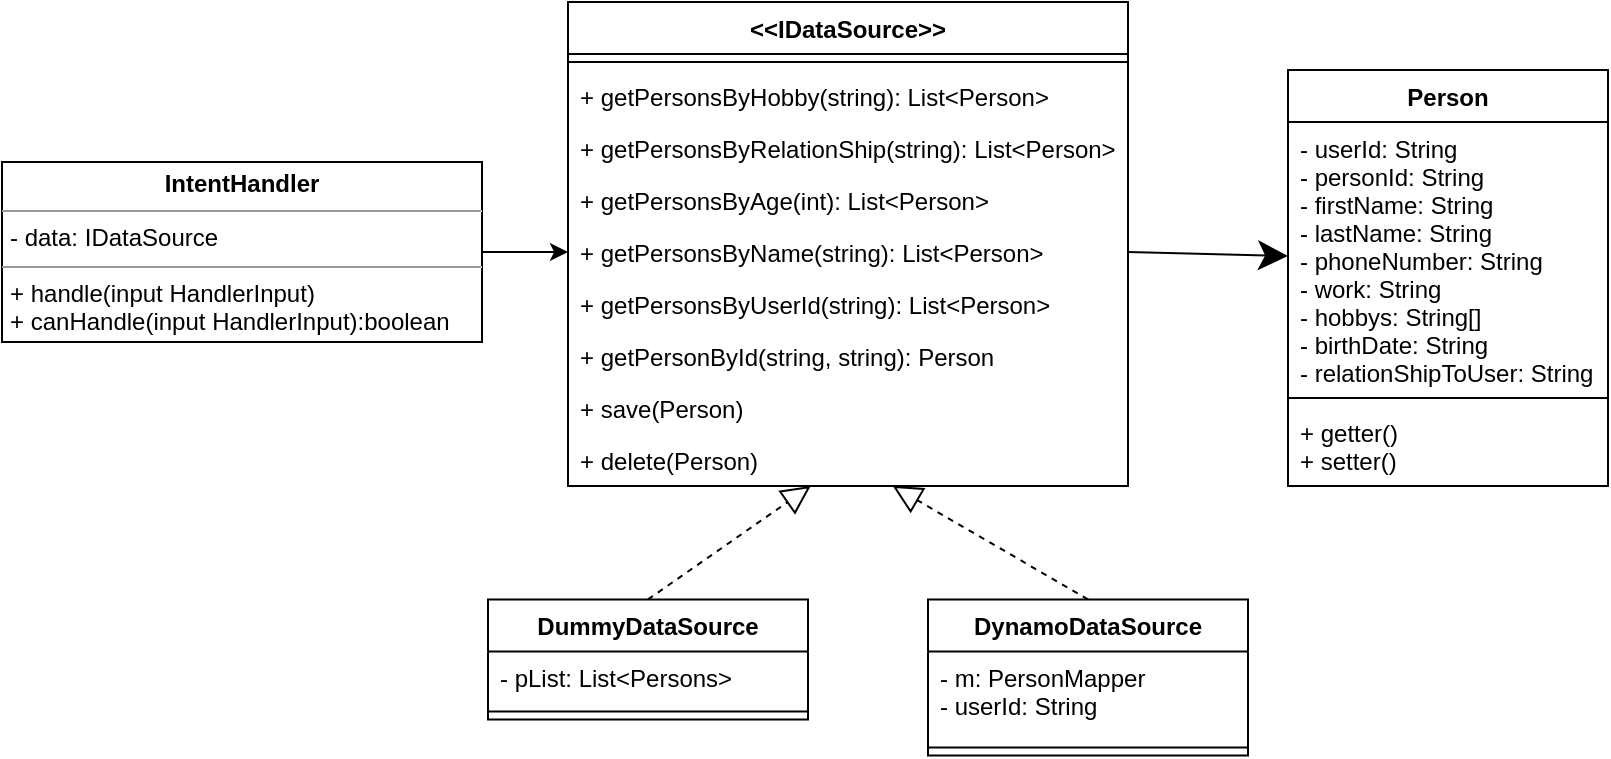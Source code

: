 <mxfile version="12.5.4" type="device"><diagram id="gYc6ZY4h9-O4L6xOXc4G" name="Page-1"><mxGraphModel dx="211" dy="548" grid="1" gridSize="10" guides="1" tooltips="1" connect="1" arrows="1" fold="1" page="1" pageScale="1" pageWidth="827" pageHeight="1169" math="0" shadow="0"><root><mxCell id="0"/><mxCell id="1" parent="0"/><mxCell id="l-KYPR7X9qkGiWEsqkQE-1" value="&lt;p style=&quot;margin: 0px ; margin-top: 4px ; text-align: center&quot;&gt;&lt;b&gt;IntentHandler&lt;/b&gt;&lt;/p&gt;&lt;hr size=&quot;1&quot;&gt;&lt;p style=&quot;margin: 0px ; margin-left: 4px&quot;&gt;- data: IDataSource&lt;/p&gt;&lt;hr size=&quot;1&quot;&gt;&lt;p style=&quot;margin: 0px ; margin-left: 4px&quot;&gt;+ handle(input HandlerInput)&lt;/p&gt;&lt;p style=&quot;margin: 0px ; margin-left: 4px&quot;&gt;+ canHandle(input HandlerInput):boolean&lt;/p&gt;" style="verticalAlign=top;align=left;overflow=fill;fontSize=12;fontFamily=Helvetica;html=1;" vertex="1" parent="1"><mxGeometry x="839" y="476" width="240" height="90" as="geometry"/></mxCell><mxCell id="l-KYPR7X9qkGiWEsqkQE-17" value="&lt;&lt;IDataSource&gt;&gt;" style="swimlane;fontStyle=1;align=center;verticalAlign=top;childLayout=stackLayout;horizontal=1;startSize=26;horizontalStack=0;resizeParent=1;resizeParentMax=0;resizeLast=0;collapsible=1;marginBottom=0;" vertex="1" parent="1"><mxGeometry x="1122" y="396" width="280" height="242" as="geometry"/></mxCell><mxCell id="l-KYPR7X9qkGiWEsqkQE-18" value="" style="line;strokeWidth=1;fillColor=none;align=left;verticalAlign=middle;spacingTop=-1;spacingLeft=3;spacingRight=3;rotatable=0;labelPosition=right;points=[];portConstraint=eastwest;" vertex="1" parent="l-KYPR7X9qkGiWEsqkQE-17"><mxGeometry y="26" width="280" height="8" as="geometry"/></mxCell><mxCell id="l-KYPR7X9qkGiWEsqkQE-19" value="+ getPersonsByHobby(string): List&lt;Person&gt;" style="text;strokeColor=none;fillColor=none;align=left;verticalAlign=top;spacingLeft=4;spacingRight=4;overflow=hidden;rotatable=0;points=[[0,0.5],[1,0.5]];portConstraint=eastwest;" vertex="1" parent="l-KYPR7X9qkGiWEsqkQE-17"><mxGeometry y="34" width="280" height="26" as="geometry"/></mxCell><mxCell id="l-KYPR7X9qkGiWEsqkQE-20" value="+ getPersonsByRelationShip(string): List&lt;Person&gt;" style="text;strokeColor=none;fillColor=none;align=left;verticalAlign=top;spacingLeft=4;spacingRight=4;overflow=hidden;rotatable=0;points=[[0,0.5],[1,0.5]];portConstraint=eastwest;" vertex="1" parent="l-KYPR7X9qkGiWEsqkQE-17"><mxGeometry y="60" width="280" height="26" as="geometry"/></mxCell><mxCell id="l-KYPR7X9qkGiWEsqkQE-21" value="+ getPersonsByAge(int): List&lt;Person&gt;" style="text;strokeColor=none;fillColor=none;align=left;verticalAlign=top;spacingLeft=4;spacingRight=4;overflow=hidden;rotatable=0;points=[[0,0.5],[1,0.5]];portConstraint=eastwest;" vertex="1" parent="l-KYPR7X9qkGiWEsqkQE-17"><mxGeometry y="86" width="280" height="26" as="geometry"/></mxCell><mxCell id="l-KYPR7X9qkGiWEsqkQE-22" value="+ getPersonsByName(string): List&lt;Person&gt;" style="text;strokeColor=none;fillColor=none;align=left;verticalAlign=top;spacingLeft=4;spacingRight=4;overflow=hidden;rotatable=0;points=[[0,0.5],[1,0.5]];portConstraint=eastwest;" vertex="1" parent="l-KYPR7X9qkGiWEsqkQE-17"><mxGeometry y="112" width="280" height="26" as="geometry"/></mxCell><mxCell id="l-KYPR7X9qkGiWEsqkQE-23" value="+ getPersonsByUserId(string): List&lt;Person&gt;" style="text;strokeColor=none;fillColor=none;align=left;verticalAlign=top;spacingLeft=4;spacingRight=4;overflow=hidden;rotatable=0;points=[[0,0.5],[1,0.5]];portConstraint=eastwest;" vertex="1" parent="l-KYPR7X9qkGiWEsqkQE-17"><mxGeometry y="138" width="280" height="26" as="geometry"/></mxCell><mxCell id="l-KYPR7X9qkGiWEsqkQE-24" value="+ getPersonById(string, string): Person" style="text;strokeColor=none;fillColor=none;align=left;verticalAlign=top;spacingLeft=4;spacingRight=4;overflow=hidden;rotatable=0;points=[[0,0.5],[1,0.5]];portConstraint=eastwest;" vertex="1" parent="l-KYPR7X9qkGiWEsqkQE-17"><mxGeometry y="164" width="280" height="26" as="geometry"/></mxCell><mxCell id="l-KYPR7X9qkGiWEsqkQE-25" value="+ save(Person)" style="text;strokeColor=none;fillColor=none;align=left;verticalAlign=top;spacingLeft=4;spacingRight=4;overflow=hidden;rotatable=0;points=[[0,0.5],[1,0.5]];portConstraint=eastwest;" vertex="1" parent="l-KYPR7X9qkGiWEsqkQE-17"><mxGeometry y="190" width="280" height="26" as="geometry"/></mxCell><mxCell id="l-KYPR7X9qkGiWEsqkQE-26" value="+ delete(Person)" style="text;strokeColor=none;fillColor=none;align=left;verticalAlign=top;spacingLeft=4;spacingRight=4;overflow=hidden;rotatable=0;points=[[0,0.5],[1,0.5]];portConstraint=eastwest;" vertex="1" parent="l-KYPR7X9qkGiWEsqkQE-17"><mxGeometry y="216" width="280" height="26" as="geometry"/></mxCell><mxCell id="l-KYPR7X9qkGiWEsqkQE-31" value="" style="endArrow=none;html=1;exitX=0;exitY=0.5;exitDx=0;exitDy=0;jumpStyle=arc;endFill=0;startArrow=classic;startFill=1;entryX=1;entryY=0.5;entryDx=0;entryDy=0;" edge="1" parent="1" source="l-KYPR7X9qkGiWEsqkQE-22" target="l-KYPR7X9qkGiWEsqkQE-1"><mxGeometry width="50" height="50" relative="1" as="geometry"><mxPoint x="1072" y="532" as="sourcePoint"/><mxPoint x="1072" y="486" as="targetPoint"/></mxGeometry></mxCell><mxCell id="l-KYPR7X9qkGiWEsqkQE-32" value="Person" style="swimlane;fontStyle=1;align=center;verticalAlign=top;childLayout=stackLayout;horizontal=1;startSize=26;horizontalStack=0;resizeParent=1;resizeParentMax=0;resizeLast=0;collapsible=1;marginBottom=0;" vertex="1" parent="1"><mxGeometry x="1482" y="430" width="160" height="208" as="geometry"/></mxCell><mxCell id="l-KYPR7X9qkGiWEsqkQE-33" value="- userId: String&#10;- personId: String&#10;- firstName: String&#10;- lastName: String&#10;- phoneNumber: String&#10;- work: String&#10;- hobbys: String[]&#10;- birthDate: String&#10;- relationShipToUser: String" style="text;strokeColor=none;fillColor=none;align=left;verticalAlign=top;spacingLeft=4;spacingRight=4;overflow=hidden;rotatable=0;points=[[0,0.5],[1,0.5]];portConstraint=eastwest;" vertex="1" parent="l-KYPR7X9qkGiWEsqkQE-32"><mxGeometry y="26" width="160" height="134" as="geometry"/></mxCell><mxCell id="l-KYPR7X9qkGiWEsqkQE-34" value="" style="line;strokeWidth=1;fillColor=none;align=left;verticalAlign=middle;spacingTop=-1;spacingLeft=3;spacingRight=3;rotatable=0;labelPosition=right;points=[];portConstraint=eastwest;" vertex="1" parent="l-KYPR7X9qkGiWEsqkQE-32"><mxGeometry y="160" width="160" height="8" as="geometry"/></mxCell><mxCell id="l-KYPR7X9qkGiWEsqkQE-35" value="+ getter()&#10;+ setter()" style="text;strokeColor=none;fillColor=none;align=left;verticalAlign=top;spacingLeft=4;spacingRight=4;overflow=hidden;rotatable=0;points=[[0,0.5],[1,0.5]];portConstraint=eastwest;" vertex="1" parent="l-KYPR7X9qkGiWEsqkQE-32"><mxGeometry y="168" width="160" height="40" as="geometry"/></mxCell><mxCell id="l-KYPR7X9qkGiWEsqkQE-36" value="" style="endArrow=classic;endFill=1;endSize=12;html=1;exitX=1;exitY=0.5;exitDx=0;exitDy=0;entryX=0;entryY=0.5;entryDx=0;entryDy=0;" edge="1" parent="1" source="l-KYPR7X9qkGiWEsqkQE-22" target="l-KYPR7X9qkGiWEsqkQE-33"><mxGeometry width="160" relative="1" as="geometry"><mxPoint x="1372" y="706" as="sourcePoint"/><mxPoint x="1532" y="706" as="targetPoint"/></mxGeometry></mxCell><mxCell id="l-KYPR7X9qkGiWEsqkQE-37" value="DummyDataSource" style="swimlane;fontStyle=1;align=center;verticalAlign=top;childLayout=stackLayout;horizontal=1;startSize=26;horizontalStack=0;resizeParent=1;resizeParentMax=0;resizeLast=0;collapsible=1;marginBottom=0;" vertex="1" parent="1"><mxGeometry x="1082" y="694.71" width="160" height="60" as="geometry"/></mxCell><mxCell id="l-KYPR7X9qkGiWEsqkQE-38" value="- pList: List&lt;Persons&gt;" style="text;strokeColor=none;fillColor=none;align=left;verticalAlign=top;spacingLeft=4;spacingRight=4;overflow=hidden;rotatable=0;points=[[0,0.5],[1,0.5]];portConstraint=eastwest;" vertex="1" parent="l-KYPR7X9qkGiWEsqkQE-37"><mxGeometry y="26" width="160" height="26" as="geometry"/></mxCell><mxCell id="l-KYPR7X9qkGiWEsqkQE-39" value="" style="line;strokeWidth=1;fillColor=none;align=left;verticalAlign=middle;spacingTop=-1;spacingLeft=3;spacingRight=3;rotatable=0;labelPosition=right;points=[];portConstraint=eastwest;" vertex="1" parent="l-KYPR7X9qkGiWEsqkQE-37"><mxGeometry y="52" width="160" height="8" as="geometry"/></mxCell><mxCell id="l-KYPR7X9qkGiWEsqkQE-40" value="" style="endArrow=block;dashed=1;endFill=0;endSize=12;html=1;exitX=0.5;exitY=0;exitDx=0;exitDy=0;" edge="1" parent="1" source="l-KYPR7X9qkGiWEsqkQE-37" target="l-KYPR7X9qkGiWEsqkQE-26"><mxGeometry width="160" relative="1" as="geometry"><mxPoint x="1132" y="906" as="sourcePoint"/><mxPoint x="1212" y="676" as="targetPoint"/></mxGeometry></mxCell><mxCell id="l-KYPR7X9qkGiWEsqkQE-41" value="DynamoDataSource" style="swimlane;fontStyle=1;align=center;verticalAlign=top;childLayout=stackLayout;horizontal=1;startSize=26;horizontalStack=0;resizeParent=1;resizeParentMax=0;resizeLast=0;collapsible=1;marginBottom=0;" vertex="1" parent="1"><mxGeometry x="1302" y="694.71" width="160" height="78" as="geometry"/></mxCell><mxCell id="l-KYPR7X9qkGiWEsqkQE-42" value="- m: PersonMapper&#10;- userId: String" style="text;strokeColor=none;fillColor=none;align=left;verticalAlign=top;spacingLeft=4;spacingRight=4;overflow=hidden;rotatable=0;points=[[0,0.5],[1,0.5]];portConstraint=eastwest;" vertex="1" parent="l-KYPR7X9qkGiWEsqkQE-41"><mxGeometry y="26" width="160" height="44" as="geometry"/></mxCell><mxCell id="l-KYPR7X9qkGiWEsqkQE-43" value="" style="line;strokeWidth=1;fillColor=none;align=left;verticalAlign=middle;spacingTop=-1;spacingLeft=3;spacingRight=3;rotatable=0;labelPosition=right;points=[];portConstraint=eastwest;" vertex="1" parent="l-KYPR7X9qkGiWEsqkQE-41"><mxGeometry y="70" width="160" height="8" as="geometry"/></mxCell><mxCell id="l-KYPR7X9qkGiWEsqkQE-44" value="" style="endArrow=block;dashed=1;endFill=0;endSize=12;html=1;exitX=0.5;exitY=0;exitDx=0;exitDy=0;" edge="1" parent="1" source="l-KYPR7X9qkGiWEsqkQE-41" target="l-KYPR7X9qkGiWEsqkQE-26"><mxGeometry width="160" relative="1" as="geometry"><mxPoint x="892" y="856" as="sourcePoint"/><mxPoint x="1262" y="686" as="targetPoint"/></mxGeometry></mxCell></root></mxGraphModel></diagram></mxfile>